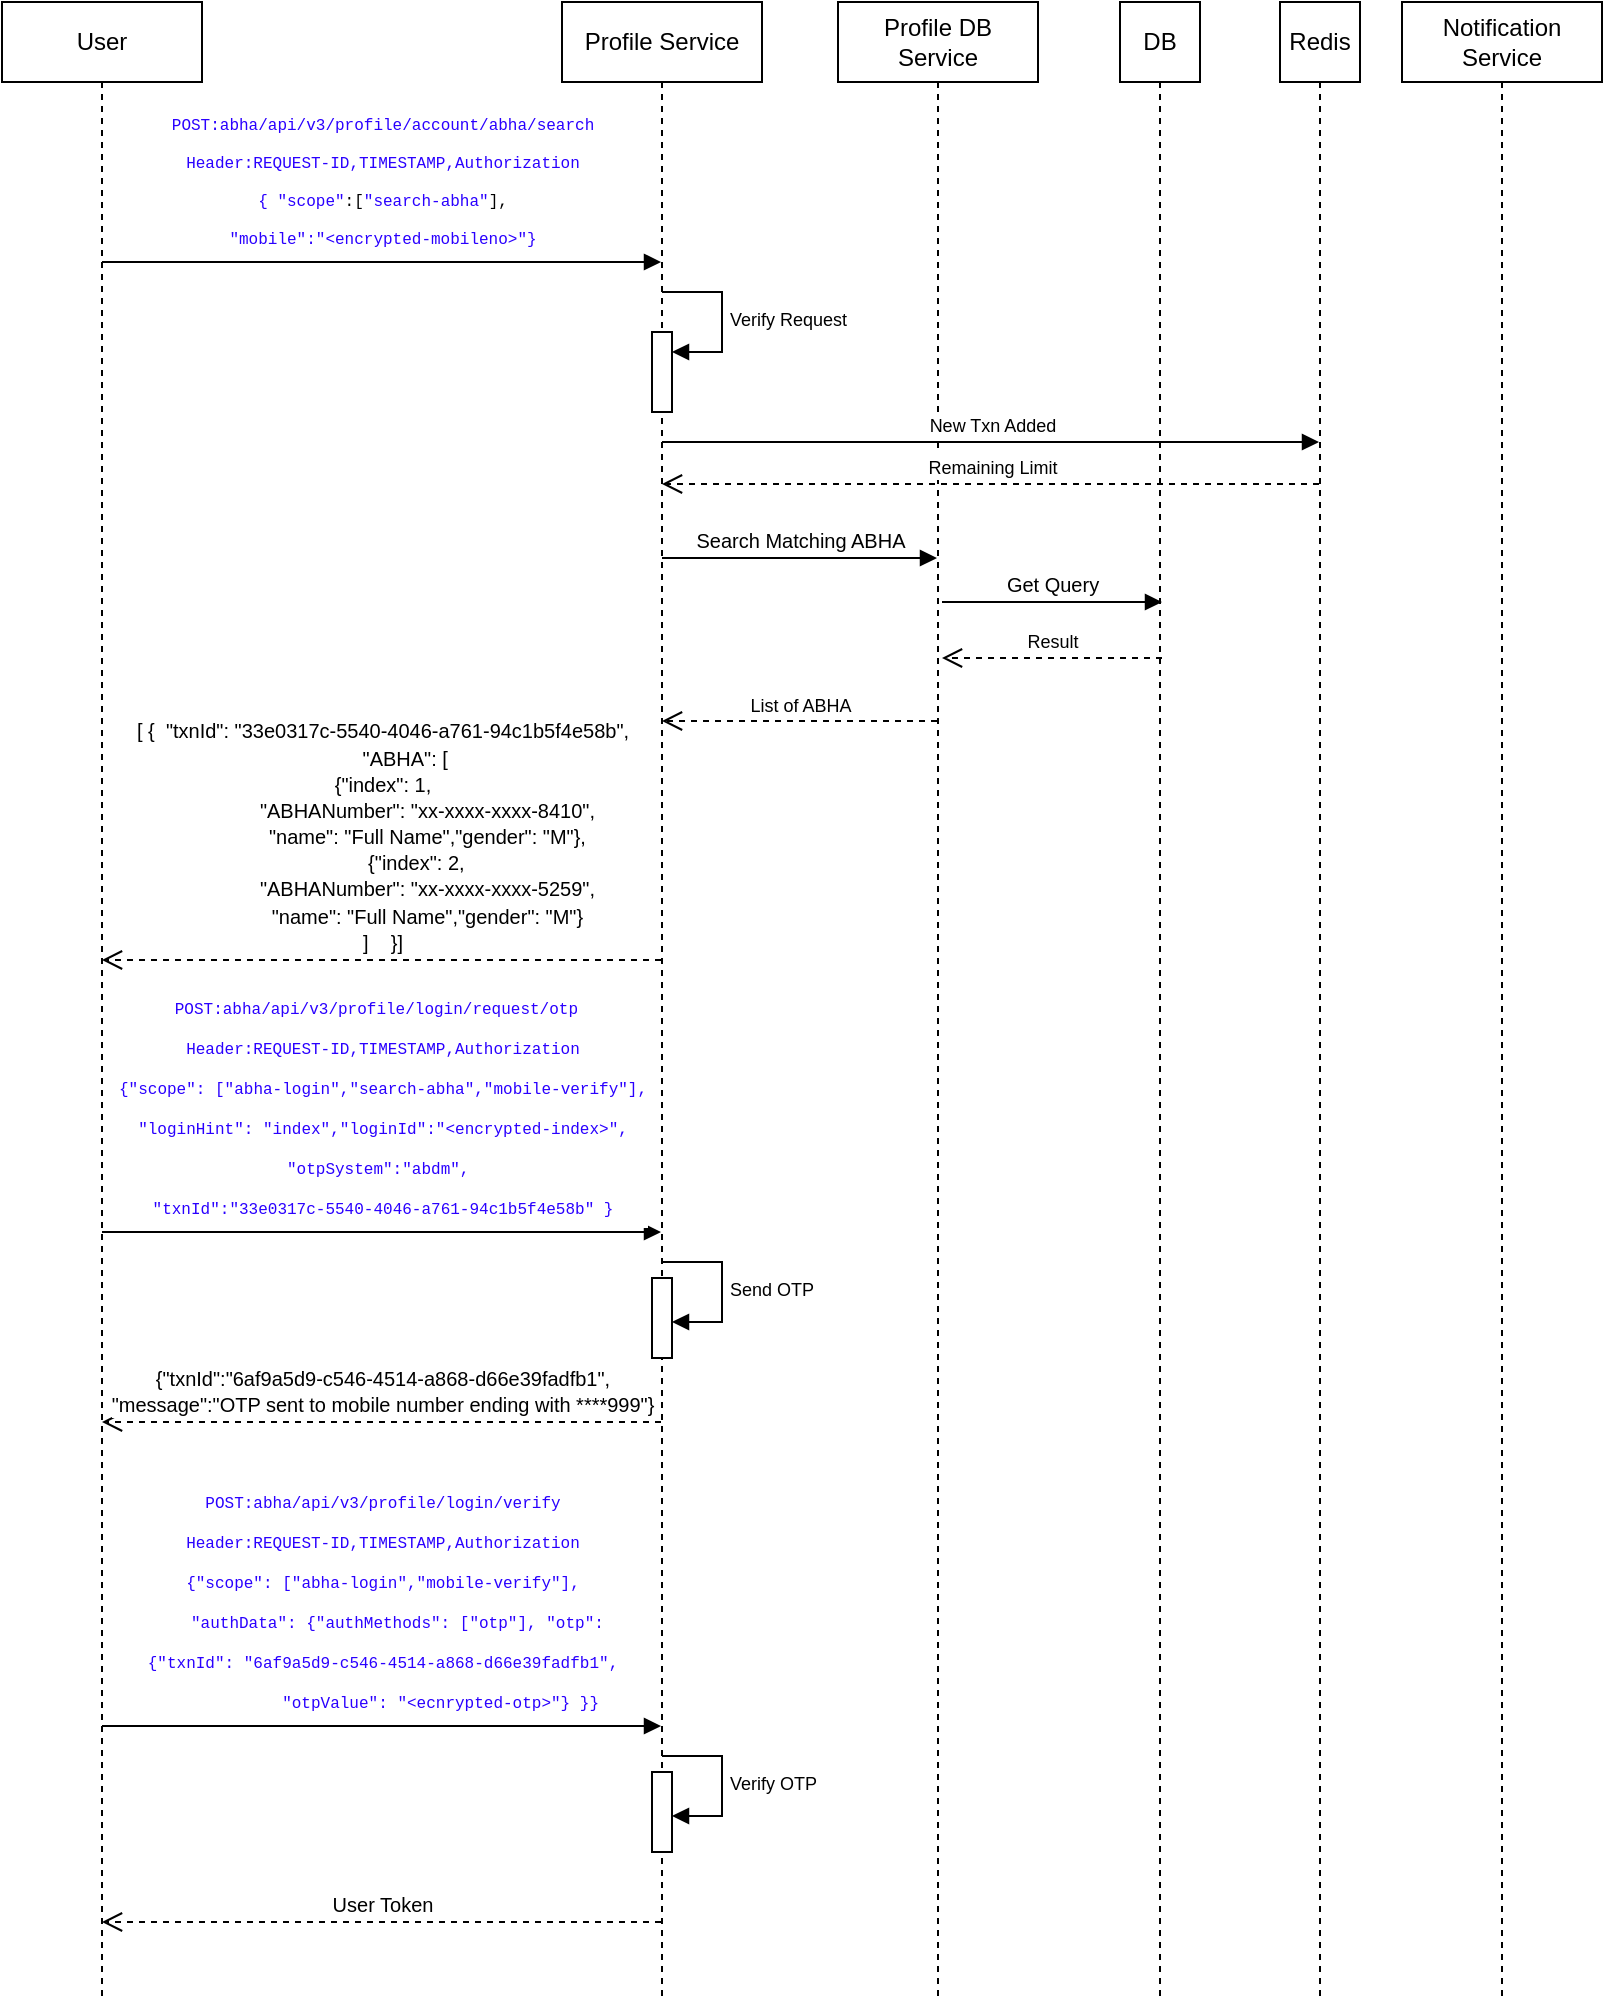 <mxfile version="24.7.1" type="github">
  <diagram name="Page-1" id="2YBvvXClWsGukQMizWep">
    <mxGraphModel dx="1034" dy="412" grid="1" gridSize="10" guides="1" tooltips="1" connect="1" arrows="1" fold="1" page="1" pageScale="1" pageWidth="850" pageHeight="1100" math="0" shadow="0">
      <root>
        <mxCell id="0" />
        <mxCell id="1" parent="0" />
        <mxCell id="BuqQL52VI9d1oB5BOjCg-3" value="&lt;div style=&quot;font-family: IBMPlexMono, &amp;quot;Courier New&amp;quot;, monospace, Consolas, &amp;quot;Courier New&amp;quot;, monospace; line-height: 18px; white-space-collapse: preserve;&quot;&gt;&lt;div style=&quot;&quot;&gt;&lt;span style=&quot;color: rgb(42, 0, 255);&quot;&gt;&lt;font style=&quot;font-size: 8px;&quot;&gt;POST:abha/api/v3/profile/account/abha/search&lt;/font&gt;&lt;/span&gt;&lt;/div&gt;&lt;div style=&quot;&quot;&gt;&lt;span style=&quot;color: rgb(42, 0, 255);&quot;&gt;&lt;font style=&quot;font-size: 8px;&quot;&gt;Header:REQUEST-ID,TIMESTAMP,&lt;/font&gt;&lt;/span&gt;&lt;span style=&quot;color: rgb(42, 0, 255); font-size: 8px;&quot;&gt;Authorization&lt;/span&gt;&lt;/div&gt;&lt;div style=&quot;&quot;&gt;&lt;font style=&quot;font-size: 8px;&quot;&gt;&lt;span style=&quot;color: #2a00ff;&quot;&gt;{ &lt;/span&gt;&lt;span style=&quot;color: rgb(42, 0, 255);&quot;&gt;&quot;scope&quot;&lt;/span&gt;:[&lt;span style=&quot;color: rgb(42, 0, 255);&quot;&gt;&quot;search-abha&quot;&lt;/span&gt;],&lt;br&gt;&lt;/font&gt;&lt;span style=&quot;font-size: 8px; color: rgb(42, 0, 255);&quot;&gt;&quot;mobile&quot;:&quot;&amp;lt;encrypted-mobileno&amp;gt;&quot;}&lt;/span&gt;&lt;/div&gt;&lt;/div&gt;" style="html=1;verticalAlign=bottom;endArrow=block;curved=0;rounded=0;" edge="1" parent="1">
          <mxGeometry x="0.002" width="80" relative="1" as="geometry">
            <mxPoint x="90" y="170" as="sourcePoint" />
            <mxPoint x="369.5" y="170" as="targetPoint" />
            <mxPoint as="offset" />
          </mxGeometry>
        </mxCell>
        <mxCell id="BuqQL52VI9d1oB5BOjCg-1" value="User" style="shape=umlLifeline;perimeter=lifelinePerimeter;whiteSpace=wrap;html=1;container=1;dropTarget=0;collapsible=0;recursiveResize=0;outlineConnect=0;portConstraint=eastwest;newEdgeStyle={&quot;edgeStyle&quot;:&quot;elbowEdgeStyle&quot;,&quot;elbow&quot;:&quot;vertical&quot;,&quot;curved&quot;:0,&quot;rounded&quot;:0};" vertex="1" parent="1">
          <mxGeometry x="40" y="40" width="100" height="1000" as="geometry" />
        </mxCell>
        <mxCell id="BuqQL52VI9d1oB5BOjCg-2" value="Profile Service" style="shape=umlLifeline;perimeter=lifelinePerimeter;whiteSpace=wrap;html=1;container=1;dropTarget=0;collapsible=0;recursiveResize=0;outlineConnect=0;portConstraint=eastwest;newEdgeStyle={&quot;edgeStyle&quot;:&quot;elbowEdgeStyle&quot;,&quot;elbow&quot;:&quot;vertical&quot;,&quot;curved&quot;:0,&quot;rounded&quot;:0};" vertex="1" parent="1">
          <mxGeometry x="320" y="40" width="100" height="1000" as="geometry" />
        </mxCell>
        <mxCell id="BuqQL52VI9d1oB5BOjCg-8" value="" style="html=1;points=[[0,0,0,0,5],[0,1,0,0,-5],[1,0,0,0,5],[1,1,0,0,-5]];perimeter=orthogonalPerimeter;outlineConnect=0;targetShapes=umlLifeline;portConstraint=eastwest;newEdgeStyle={&quot;curved&quot;:0,&quot;rounded&quot;:0};" vertex="1" parent="BuqQL52VI9d1oB5BOjCg-2">
          <mxGeometry x="45" y="165" width="10" height="40" as="geometry" />
        </mxCell>
        <mxCell id="BuqQL52VI9d1oB5BOjCg-9" value="&lt;font style=&quot;font-size: 9px;&quot;&gt;Verify Request&lt;/font&gt;" style="html=1;align=left;spacingLeft=2;endArrow=block;rounded=0;edgeStyle=orthogonalEdgeStyle;curved=0;rounded=0;" edge="1" target="BuqQL52VI9d1oB5BOjCg-8" parent="BuqQL52VI9d1oB5BOjCg-2">
          <mxGeometry relative="1" as="geometry">
            <mxPoint x="50" y="145" as="sourcePoint" />
            <Array as="points">
              <mxPoint x="80" y="175" />
            </Array>
          </mxGeometry>
        </mxCell>
        <mxCell id="BuqQL52VI9d1oB5BOjCg-27" value="" style="html=1;points=[[0,0,0,0,5],[0,1,0,0,-5],[1,0,0,0,5],[1,1,0,0,-5]];perimeter=orthogonalPerimeter;outlineConnect=0;targetShapes=umlLifeline;portConstraint=eastwest;newEdgeStyle={&quot;curved&quot;:0,&quot;rounded&quot;:0};" vertex="1" parent="BuqQL52VI9d1oB5BOjCg-2">
          <mxGeometry x="45" y="638" width="10" height="40" as="geometry" />
        </mxCell>
        <mxCell id="BuqQL52VI9d1oB5BOjCg-28" value="&lt;font style=&quot;font-size: 9px;&quot;&gt;Send OTP&lt;/font&gt;" style="html=1;align=left;spacingLeft=2;endArrow=block;rounded=0;edgeStyle=orthogonalEdgeStyle;curved=0;rounded=0;" edge="1" parent="BuqQL52VI9d1oB5BOjCg-2" target="BuqQL52VI9d1oB5BOjCg-27">
          <mxGeometry relative="1" as="geometry">
            <mxPoint x="50" y="630" as="sourcePoint" />
            <Array as="points">
              <mxPoint x="80" y="660" />
            </Array>
          </mxGeometry>
        </mxCell>
        <mxCell id="BuqQL52VI9d1oB5BOjCg-32" value="&lt;font style=&quot;font-size: 9px;&quot;&gt;Verify OTP&lt;/font&gt;" style="html=1;align=left;spacingLeft=2;endArrow=block;rounded=0;edgeStyle=orthogonalEdgeStyle;curved=0;rounded=0;" edge="1" parent="BuqQL52VI9d1oB5BOjCg-2" target="BuqQL52VI9d1oB5BOjCg-31">
          <mxGeometry relative="1" as="geometry">
            <mxPoint x="50" y="877" as="sourcePoint" />
            <Array as="points">
              <mxPoint x="80" y="907" />
            </Array>
          </mxGeometry>
        </mxCell>
        <mxCell id="BuqQL52VI9d1oB5BOjCg-31" value="" style="html=1;points=[[0,0,0,0,5],[0,1,0,0,-5],[1,0,0,0,5],[1,1,0,0,-5]];perimeter=orthogonalPerimeter;outlineConnect=0;targetShapes=umlLifeline;portConstraint=eastwest;newEdgeStyle={&quot;curved&quot;:0,&quot;rounded&quot;:0};" vertex="1" parent="BuqQL52VI9d1oB5BOjCg-2">
          <mxGeometry x="45" y="885" width="10" height="40" as="geometry" />
        </mxCell>
        <mxCell id="BuqQL52VI9d1oB5BOjCg-4" value="Profile DB &lt;br&gt;Service" style="shape=umlLifeline;perimeter=lifelinePerimeter;whiteSpace=wrap;html=1;container=1;dropTarget=0;collapsible=0;recursiveResize=0;outlineConnect=0;portConstraint=eastwest;newEdgeStyle={&quot;edgeStyle&quot;:&quot;elbowEdgeStyle&quot;,&quot;elbow&quot;:&quot;vertical&quot;,&quot;curved&quot;:0,&quot;rounded&quot;:0};" vertex="1" parent="1">
          <mxGeometry x="458" y="40" width="100" height="1000" as="geometry" />
        </mxCell>
        <mxCell id="BuqQL52VI9d1oB5BOjCg-5" value="DB" style="shape=umlLifeline;perimeter=lifelinePerimeter;whiteSpace=wrap;html=1;container=1;dropTarget=0;collapsible=0;recursiveResize=0;outlineConnect=0;portConstraint=eastwest;newEdgeStyle={&quot;edgeStyle&quot;:&quot;elbowEdgeStyle&quot;,&quot;elbow&quot;:&quot;vertical&quot;,&quot;curved&quot;:0,&quot;rounded&quot;:0};" vertex="1" parent="1">
          <mxGeometry x="599" y="40" width="40" height="1000" as="geometry" />
        </mxCell>
        <mxCell id="BuqQL52VI9d1oB5BOjCg-7" value="Redis" style="shape=umlLifeline;perimeter=lifelinePerimeter;whiteSpace=wrap;html=1;container=1;dropTarget=0;collapsible=0;recursiveResize=0;outlineConnect=0;portConstraint=eastwest;newEdgeStyle={&quot;edgeStyle&quot;:&quot;elbowEdgeStyle&quot;,&quot;elbow&quot;:&quot;vertical&quot;,&quot;curved&quot;:0,&quot;rounded&quot;:0};" vertex="1" parent="1">
          <mxGeometry x="679" y="40" width="40" height="1000" as="geometry" />
        </mxCell>
        <mxCell id="BuqQL52VI9d1oB5BOjCg-10" value="&lt;font style=&quot;font-size: 9px;&quot;&gt;New Txn Added&lt;/font&gt;" style="html=1;verticalAlign=bottom;endArrow=block;curved=0;rounded=0;" edge="1" parent="1" target="BuqQL52VI9d1oB5BOjCg-7">
          <mxGeometry width="80" relative="1" as="geometry">
            <mxPoint x="370" y="260" as="sourcePoint" />
            <mxPoint x="450" y="260" as="targetPoint" />
          </mxGeometry>
        </mxCell>
        <mxCell id="BuqQL52VI9d1oB5BOjCg-11" value="&lt;font style=&quot;font-size: 9px;&quot;&gt;Remaining Limit&lt;/font&gt;" style="html=1;verticalAlign=bottom;endArrow=open;dashed=1;endSize=8;curved=0;rounded=0;" edge="1" parent="1">
          <mxGeometry x="-0.002" relative="1" as="geometry">
            <mxPoint x="698.5" y="281" as="sourcePoint" />
            <mxPoint x="370" y="281" as="targetPoint" />
            <mxPoint as="offset" />
          </mxGeometry>
        </mxCell>
        <mxCell id="BuqQL52VI9d1oB5BOjCg-12" value="&lt;font size=&quot;1&quot;&gt;Search Matching ABHA&lt;/font&gt;" style="html=1;verticalAlign=bottom;endArrow=block;curved=0;rounded=0;" edge="1" parent="1">
          <mxGeometry x="0.004" width="80" relative="1" as="geometry">
            <mxPoint x="370" y="318" as="sourcePoint" />
            <mxPoint x="507.5" y="318" as="targetPoint" />
            <mxPoint as="offset" />
          </mxGeometry>
        </mxCell>
        <mxCell id="BuqQL52VI9d1oB5BOjCg-13" value="&lt;font size=&quot;1&quot;&gt;Get Query&lt;/font&gt;" style="html=1;verticalAlign=bottom;endArrow=block;curved=0;rounded=0;" edge="1" parent="1">
          <mxGeometry width="80" relative="1" as="geometry">
            <mxPoint x="510" y="340" as="sourcePoint" />
            <mxPoint x="620" y="340" as="targetPoint" />
            <mxPoint as="offset" />
          </mxGeometry>
        </mxCell>
        <mxCell id="BuqQL52VI9d1oB5BOjCg-14" value="&lt;font style=&quot;font-size: 9px;&quot;&gt;Result&lt;/font&gt;" style="html=1;verticalAlign=bottom;endArrow=open;dashed=1;endSize=8;curved=0;rounded=0;" edge="1" parent="1">
          <mxGeometry x="-0.002" relative="1" as="geometry">
            <mxPoint x="620" y="368" as="sourcePoint" />
            <mxPoint x="510" y="368" as="targetPoint" />
            <mxPoint as="offset" />
          </mxGeometry>
        </mxCell>
        <mxCell id="BuqQL52VI9d1oB5BOjCg-16" value="&lt;font style=&quot;font-size: 9px;&quot;&gt;List of ABHA&lt;/font&gt;" style="html=1;verticalAlign=bottom;endArrow=open;dashed=1;endSize=8;curved=0;rounded=0;" edge="1" parent="1">
          <mxGeometry x="-0.002" relative="1" as="geometry">
            <mxPoint x="507.5" y="399.5" as="sourcePoint" />
            <mxPoint x="370" y="399.5" as="targetPoint" />
            <mxPoint as="offset" />
          </mxGeometry>
        </mxCell>
        <mxCell id="BuqQL52VI9d1oB5BOjCg-17" value="&lt;div&gt;&lt;font size=&quot;1&quot;&gt;[&amp;nbsp;&lt;/font&gt;&lt;span style=&quot;font-size: x-small;&quot;&gt;{&amp;nbsp;&amp;nbsp;&lt;/span&gt;&lt;span style=&quot;font-size: x-small;&quot;&gt;&quot;txnId&quot;: &quot;33e0317c-5540-4046-a761-94c1b5f4e58b&quot;,&lt;/span&gt;&lt;/div&gt;&lt;div&gt;&lt;font size=&quot;1&quot;&gt;&amp;nbsp; &amp;nbsp; &amp;nbsp; &amp;nbsp; &quot;ABHA&quot;: [&lt;br&gt;&lt;/font&gt;&lt;font size=&quot;1&quot;&gt;{&lt;/font&gt;&lt;span style=&quot;font-size: x-small;&quot;&gt;&quot;index&quot;: 1,&lt;/span&gt;&lt;/div&gt;&lt;div&gt;&lt;font size=&quot;1&quot;&gt;&amp;nbsp; &amp;nbsp; &amp;nbsp; &amp;nbsp; &amp;nbsp; &amp;nbsp; &amp;nbsp; &amp;nbsp; &quot;ABHANumber&quot;: &quot;xx-xxxx-xxxx-8410&quot;,&lt;/font&gt;&lt;/div&gt;&lt;div&gt;&lt;font size=&quot;1&quot;&gt;&amp;nbsp; &amp;nbsp; &amp;nbsp; &amp;nbsp; &amp;nbsp; &amp;nbsp; &amp;nbsp; &amp;nbsp; &quot;name&quot;: &quot;Full Name&quot;,&lt;/font&gt;&lt;font size=&quot;1&quot;&gt;&quot;gender&quot;: &quot;M&quot;&lt;/font&gt;&lt;span style=&quot;font-size: x-small;&quot;&gt;},&lt;/span&gt;&lt;/div&gt;&lt;div&gt;&lt;font size=&quot;1&quot;&gt;&amp;nbsp; &amp;nbsp; &amp;nbsp; &amp;nbsp; &amp;nbsp; &amp;nbsp; {&lt;/font&gt;&lt;span style=&quot;font-size: x-small;&quot;&gt;&quot;index&quot;: 2,&lt;/span&gt;&lt;/div&gt;&lt;div&gt;&lt;font size=&quot;1&quot;&gt;&amp;nbsp; &amp;nbsp; &amp;nbsp; &amp;nbsp; &amp;nbsp; &amp;nbsp; &amp;nbsp; &amp;nbsp; &quot;ABHANumber&quot;: &quot;xx-xxxx-xxxx-5259&quot;,&lt;/font&gt;&lt;/div&gt;&lt;div&gt;&lt;font size=&quot;1&quot;&gt;&amp;nbsp; &amp;nbsp; &amp;nbsp; &amp;nbsp; &amp;nbsp; &amp;nbsp; &amp;nbsp; &amp;nbsp; &quot;name&quot;: &quot;Full Name&quot;,&lt;/font&gt;&lt;span style=&quot;font-size: x-small;&quot;&gt;&quot;gender&quot;: &quot;M&quot;&lt;/span&gt;&lt;span style=&quot;font-size: x-small;&quot;&gt;}&lt;br&gt;&lt;/span&gt;&lt;span style=&quot;font-size: x-small;&quot;&gt;]&lt;/span&gt;&lt;span style=&quot;font-size: x-small;&quot;&gt;&amp;nbsp; &amp;nbsp; }&lt;/span&gt;&lt;span style=&quot;font-size: x-small;&quot;&gt;]&lt;/span&gt;&lt;/div&gt;" style="html=1;verticalAlign=bottom;endArrow=open;dashed=1;endSize=8;curved=0;rounded=0;" edge="1" parent="1">
          <mxGeometry x="-0.002" relative="1" as="geometry">
            <mxPoint x="369.5" y="519" as="sourcePoint" />
            <mxPoint x="90" y="519" as="targetPoint" />
            <mxPoint as="offset" />
          </mxGeometry>
        </mxCell>
        <mxCell id="BuqQL52VI9d1oB5BOjCg-18" value="&lt;div style=&quot;line-height: 18px;&quot;&gt;&lt;div style=&quot;&quot;&gt;&lt;font face=&quot;IBMPlexMono, Courier New, monospace, Consolas, Courier New, monospace&quot; color=&quot;#2a00ff&quot;&gt;&lt;span style=&quot;font-size: 8px; white-space-collapse: preserve;&quot;&gt;POST:abha/api/v3/profile/login/request/otp&lt;/span&gt;&amp;nbsp;&lt;/font&gt;&lt;/div&gt;&lt;div style=&quot;&quot;&gt;&lt;span style=&quot;font-family: IBMPlexMono, &amp;quot;Courier New&amp;quot;, monospace, Consolas, &amp;quot;Courier New&amp;quot;, monospace; white-space-collapse: preserve; color: rgb(42, 0, 255);&quot;&gt;&lt;font style=&quot;font-size: 8px;&quot;&gt;Header:REQUEST-ID,TIMESTAMP,&lt;/font&gt;&lt;/span&gt;&lt;span style=&quot;font-family: IBMPlexMono, &amp;quot;Courier New&amp;quot;, monospace, Consolas, &amp;quot;Courier New&amp;quot;, monospace; white-space-collapse: preserve; color: rgb(42, 0, 255); font-size: 8px;&quot;&gt;Authorization&lt;/span&gt;&lt;font face=&quot;IBMPlexMono, Courier New, monospace, Consolas, Courier New, monospace&quot; color=&quot;#2a00ff&quot;&gt;&lt;br&gt;&lt;/font&gt;&lt;/div&gt;&lt;div style=&quot;&quot;&gt;&lt;font face=&quot;IBMPlexMono, Courier New, monospace, Consolas, Courier New, monospace&quot; color=&quot;#2a00ff&quot;&gt;&lt;span style=&quot;font-size: 8px; white-space-collapse: preserve;&quot;&gt;{&quot;scope&quot;: [&quot;abha-login&quot;,&quot;search-abha&quot;,&quot;mobile-verify&quot;],&lt;/span&gt;&lt;/font&gt;&lt;/div&gt;&lt;div style=&quot;&quot;&gt;&lt;font face=&quot;IBMPlexMono, Courier New, monospace, Consolas, Courier New, monospace&quot; color=&quot;#2a00ff&quot;&gt;&lt;span style=&quot;font-size: 8px; white-space-collapse: preserve;&quot;&gt;&quot;loginHint&quot;: &quot;index&quot;,&lt;/span&gt;&lt;/font&gt;&lt;span style=&quot;color: rgb(42, 0, 255); font-family: IBMPlexMono, &amp;quot;Courier New&amp;quot;, monospace, Consolas, &amp;quot;Courier New&amp;quot;, monospace; font-size: 8px; white-space-collapse: preserve;&quot;&gt;&quot;loginId&quot;:&quot;&amp;lt;encrypted-index&amp;gt;&quot;,&lt;/span&gt;&lt;/div&gt;&lt;div style=&quot;&quot;&gt;&lt;span style=&quot;font-size: 8px; white-space-collapse: preserve; color: rgb(42, 0, 255); font-family: IBMPlexMono, &amp;quot;Courier New&amp;quot;, monospace, Consolas, &amp;quot;Courier New&amp;quot;, monospace;&quot;&gt;&quot;otpSystem&quot;:&quot;abdm&quot;, &lt;br/&gt;&lt;/span&gt;&lt;span style=&quot;font-size: 8px; white-space-collapse: preserve; color: rgb(42, 0, 255); font-family: IBMPlexMono, &amp;quot;Courier New&amp;quot;, monospace, Consolas, &amp;quot;Courier New&amp;quot;, monospace;&quot;&gt;&quot;txnId&quot;:&quot;&lt;/span&gt;&lt;font face=&quot;IBMPlexMono, Courier New, monospace, Consolas, Courier New, monospace&quot; color=&quot;#2a00ff&quot;&gt;&lt;span style=&quot;font-size: 8px; white-space-collapse: preserve;&quot;&gt;33e0317c-5540-4046-a761-94c1b5f4e58b&lt;/span&gt;&lt;/font&gt;&lt;span style=&quot;color: rgb(42, 0, 255); font-family: IBMPlexMono, &amp;quot;Courier New&amp;quot;, monospace, Consolas, &amp;quot;Courier New&amp;quot;, monospace; font-size: 8px; white-space-collapse: preserve;&quot;&gt;&quot; }&lt;/span&gt;&lt;/div&gt;&lt;/div&gt;" style="html=1;verticalAlign=bottom;endArrow=block;curved=0;rounded=0;" edge="1" parent="1">
          <mxGeometry x="0.002" width="80" relative="1" as="geometry">
            <mxPoint x="90" y="655" as="sourcePoint" />
            <mxPoint x="369.5" y="655" as="targetPoint" />
            <mxPoint as="offset" />
          </mxGeometry>
        </mxCell>
        <mxCell id="BuqQL52VI9d1oB5BOjCg-19" value="Notification Service" style="shape=umlLifeline;perimeter=lifelinePerimeter;whiteSpace=wrap;html=1;container=1;dropTarget=0;collapsible=0;recursiveResize=0;outlineConnect=0;portConstraint=eastwest;newEdgeStyle={&quot;edgeStyle&quot;:&quot;elbowEdgeStyle&quot;,&quot;elbow&quot;:&quot;vertical&quot;,&quot;curved&quot;:0,&quot;rounded&quot;:0};" vertex="1" parent="1">
          <mxGeometry x="740" y="40" width="100" height="1000" as="geometry" />
        </mxCell>
        <mxCell id="BuqQL52VI9d1oB5BOjCg-26" value="&lt;div&gt;&lt;font size=&quot;1&quot;&gt;{&quot;txnId&quot;:&quot;6af9a5d9-c546-4514-a868-d66e39fadfb1&lt;/font&gt;&lt;span style=&quot;font-size: x-small;&quot;&gt;&quot;,&lt;/span&gt;&lt;/div&gt;&lt;div&gt;&lt;span style=&quot;font-size: x-small;&quot;&gt;&quot;message&quot;:&quot;OTP sent to mobile number ending with ****999&quot;}&lt;/span&gt;&lt;/div&gt;" style="html=1;verticalAlign=bottom;endArrow=open;dashed=1;endSize=8;curved=0;rounded=0;" edge="1" parent="1">
          <mxGeometry x="0.002" relative="1" as="geometry">
            <mxPoint x="369.5" y="750" as="sourcePoint" />
            <mxPoint x="90" y="750" as="targetPoint" />
            <mxPoint as="offset" />
          </mxGeometry>
        </mxCell>
        <mxCell id="BuqQL52VI9d1oB5BOjCg-30" value="&lt;div style=&quot;line-height: 18px;&quot;&gt;&lt;div style=&quot;&quot;&gt;&lt;div&gt;&lt;font face=&quot;IBMPlexMono, Courier New, monospace, Consolas, Courier New, monospace&quot; color=&quot;#2a00ff&quot;&gt;&lt;span style=&quot;font-size: 8px; white-space-collapse: preserve;&quot;&gt;POST:abha/api/v3/profile/login/verify&lt;/span&gt;&lt;/font&gt;&lt;/div&gt;&lt;div&gt;&lt;span style=&quot;font-family: IBMPlexMono, &amp;quot;Courier New&amp;quot;, monospace, Consolas, &amp;quot;Courier New&amp;quot;, monospace; white-space-collapse: preserve; color: rgb(42, 0, 255);&quot;&gt;&lt;font style=&quot;font-size: 8px;&quot;&gt;Header:REQUEST-ID,TIMESTAMP,&lt;/font&gt;&lt;/span&gt;&lt;span style=&quot;font-family: IBMPlexMono, &amp;quot;Courier New&amp;quot;, monospace, Consolas, &amp;quot;Courier New&amp;quot;, monospace; white-space-collapse: preserve; color: rgb(42, 0, 255); font-size: 8px;&quot;&gt;Authorization&lt;/span&gt;&lt;/div&gt;&lt;/div&gt;&lt;div style=&quot;&quot;&gt;&lt;font face=&quot;IBMPlexMono, Courier New, monospace, Consolas, Courier New, monospace&quot; color=&quot;#2a00ff&quot;&gt;&lt;span style=&quot;font-size: 8px; white-space-collapse: preserve;&quot;&gt;{&quot;scope&quot;: [&quot;abha-login&quot;,&quot;mobile-verify&quot;],&lt;br&gt;    &quot;authData&quot;: {&quot;authMethods&quot;: [&quot;otp&quot;], &quot;otp&quot;: &lt;/span&gt;&lt;/font&gt;&lt;/div&gt;&lt;div style=&quot;&quot;&gt;&lt;font face=&quot;IBMPlexMono, Courier New, monospace, Consolas, Courier New, monospace&quot; color=&quot;#2a00ff&quot;&gt;&lt;span style=&quot;font-size: 8px; white-space-collapse: preserve;&quot;&gt;{&quot;txnId&quot;: &quot;6af9a5d9-c546-4514-a868-d66e39fadfb1&lt;/span&gt;&lt;/font&gt;&lt;span style=&quot;font-size: 8px; white-space-collapse: preserve; color: rgb(42, 0, 255); font-family: IBMPlexMono, &amp;quot;Courier New&amp;quot;, monospace, Consolas, &amp;quot;Courier New&amp;quot;, monospace;&quot;&gt;&quot;,&lt;/span&gt;&lt;/div&gt;&lt;div style=&quot;&quot;&gt;&lt;font face=&quot;IBMPlexMono, Courier New, monospace, Consolas, Courier New, monospace&quot; color=&quot;#2a00ff&quot;&gt;&lt;span style=&quot;font-size: 8px; white-space-collapse: preserve;&quot;&gt;            &quot;otpValue&quot;: &quot;&amp;lt;ecnrypted-otp&amp;gt;&quot;} }}&lt;/span&gt;&lt;/font&gt;&lt;br&gt;&lt;/div&gt;&lt;/div&gt;" style="html=1;verticalAlign=bottom;endArrow=block;curved=0;rounded=0;" edge="1" parent="1">
          <mxGeometry x="0.002" width="80" relative="1" as="geometry">
            <mxPoint x="90" y="902" as="sourcePoint" />
            <mxPoint x="369.5" y="902" as="targetPoint" />
            <mxPoint as="offset" />
          </mxGeometry>
        </mxCell>
        <mxCell id="BuqQL52VI9d1oB5BOjCg-34" value="&lt;div&gt;&lt;font size=&quot;1&quot;&gt;User Token&lt;/font&gt;&lt;/div&gt;" style="html=1;verticalAlign=bottom;endArrow=open;dashed=1;endSize=8;curved=0;rounded=0;" edge="1" parent="1">
          <mxGeometry x="0.002" relative="1" as="geometry">
            <mxPoint x="369.5" y="1000" as="sourcePoint" />
            <mxPoint x="90" y="1000" as="targetPoint" />
            <mxPoint as="offset" />
          </mxGeometry>
        </mxCell>
      </root>
    </mxGraphModel>
  </diagram>
</mxfile>
